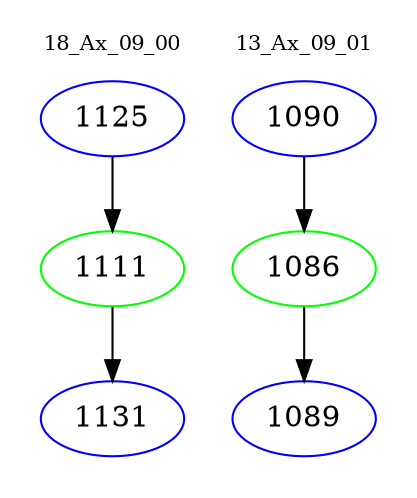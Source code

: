 digraph{
subgraph cluster_0 {
color = white
label = "18_Ax_09_00";
fontsize=10;
T0_1125 [label="1125", color="blue"]
T0_1125 -> T0_1111 [color="black"]
T0_1111 [label="1111", color="green"]
T0_1111 -> T0_1131 [color="black"]
T0_1131 [label="1131", color="blue"]
}
subgraph cluster_1 {
color = white
label = "13_Ax_09_01";
fontsize=10;
T1_1090 [label="1090", color="blue"]
T1_1090 -> T1_1086 [color="black"]
T1_1086 [label="1086", color="green"]
T1_1086 -> T1_1089 [color="black"]
T1_1089 [label="1089", color="blue"]
}
}

